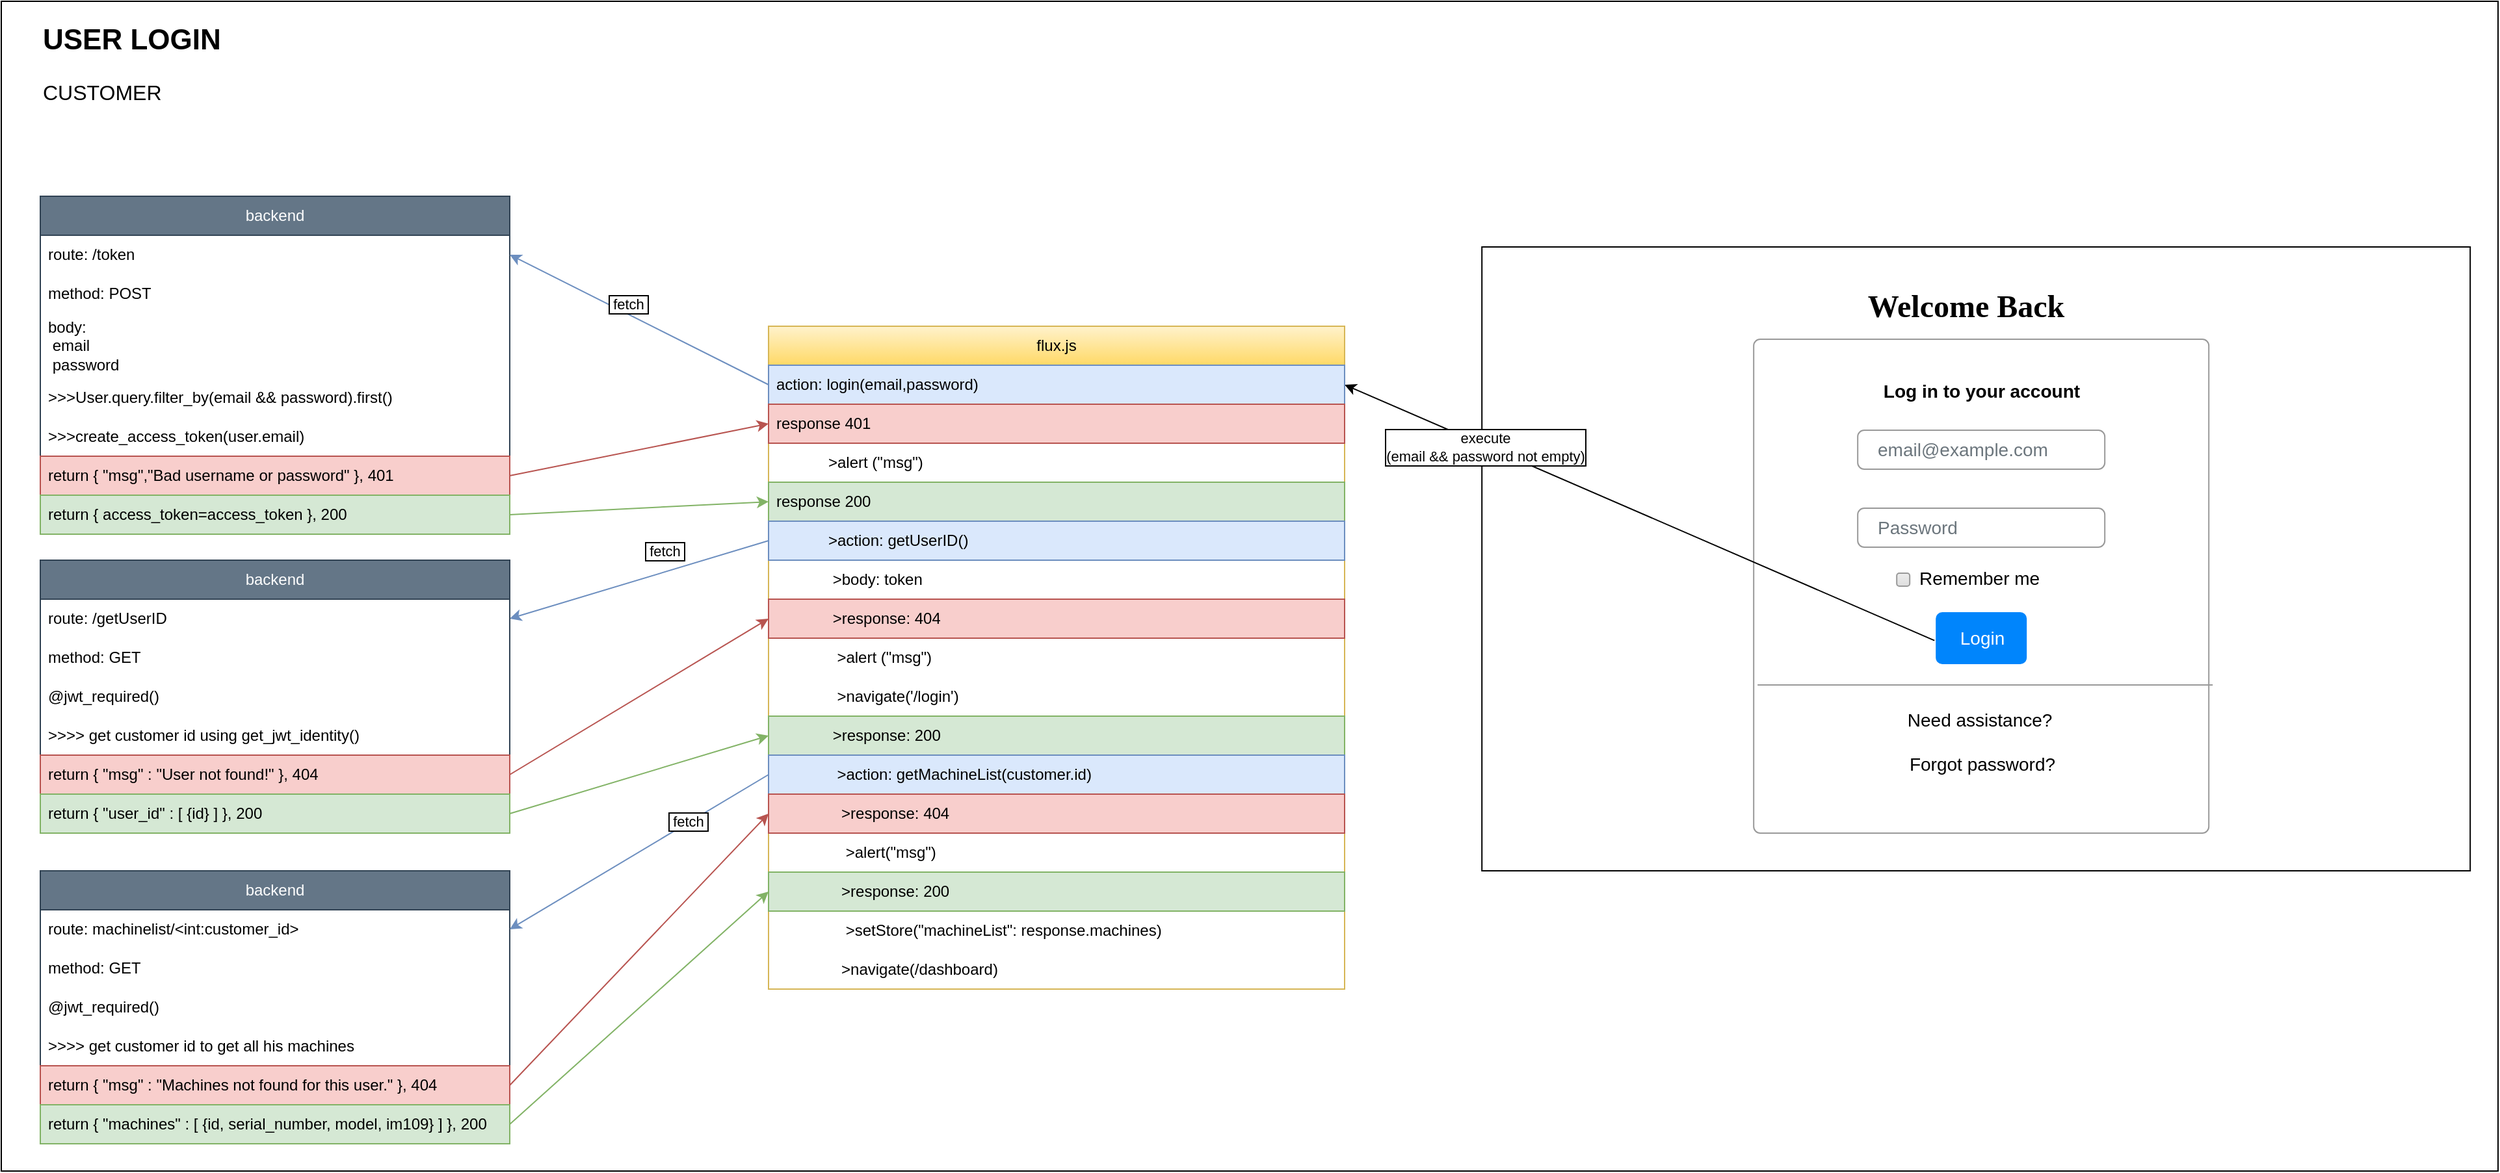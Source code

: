 <mxfile version="21.2.8" type="device">
  <diagram name="Página-1" id="bCabtzZe-On4UlTafJGf">
    <mxGraphModel dx="1509" dy="880" grid="1" gridSize="10" guides="1" tooltips="1" connect="1" arrows="1" fold="1" page="1" pageScale="1" pageWidth="827" pageHeight="1169" math="0" shadow="0">
      <root>
        <mxCell id="0" />
        <mxCell id="1" parent="0" />
        <mxCell id="RL7WwLNxWdM-0aOsITRI-57" value="" style="rounded=0;whiteSpace=wrap;html=1;fillColor=none;" vertex="1" parent="1">
          <mxGeometry x="600" y="860" width="1920" height="900" as="geometry" />
        </mxCell>
        <mxCell id="RL7WwLNxWdM-0aOsITRI-2" value="" style="rounded=0;whiteSpace=wrap;html=1;" vertex="1" parent="1">
          <mxGeometry x="1738.59" y="1049" width="760" height="480" as="geometry" />
        </mxCell>
        <mxCell id="RL7WwLNxWdM-0aOsITRI-3" value="" style="html=1;shadow=0;dashed=0;shape=mxgraph.bootstrap.rrect;rSize=5;fillColor=#ffffff;strokeColor=#999999;" vertex="1" parent="1">
          <mxGeometry x="1947.59" y="1120" width="350" height="380" as="geometry" />
        </mxCell>
        <mxCell id="RL7WwLNxWdM-0aOsITRI-4" value="email@example.com" style="html=1;shadow=0;dashed=0;shape=mxgraph.bootstrap.rrect;rSize=5;fillColor=none;strokeColor=#999999;align=left;spacing=15;fontSize=14;fontColor=#6C767D;" vertex="1" parent="RL7WwLNxWdM-0aOsITRI-3">
          <mxGeometry width="190" height="30" relative="1" as="geometry">
            <mxPoint x="80" y="70" as="offset" />
          </mxGeometry>
        </mxCell>
        <mxCell id="RL7WwLNxWdM-0aOsITRI-5" value="Password" style="html=1;shadow=0;dashed=0;shape=mxgraph.bootstrap.rrect;rSize=5;fillColor=none;strokeColor=#999999;align=left;spacing=15;fontSize=14;fontColor=#6C767D;" vertex="1" parent="RL7WwLNxWdM-0aOsITRI-3">
          <mxGeometry width="190" height="30" relative="1" as="geometry">
            <mxPoint x="80" y="130" as="offset" />
          </mxGeometry>
        </mxCell>
        <mxCell id="RL7WwLNxWdM-0aOsITRI-6" value="Remember me" style="html=1;shadow=0;dashed=0;shape=mxgraph.bootstrap.rrect;rSize=2;fillColor=#EDEDED;strokeColor=#999999;align=left;fontSize=14;fontColor=#000000;labelPosition=right;verticalLabelPosition=middle;verticalAlign=middle;spacingLeft=5;spacingTop=-2;gradientColor=#DEDEDE;" vertex="1" parent="RL7WwLNxWdM-0aOsITRI-3">
          <mxGeometry width="10" height="10" relative="1" as="geometry">
            <mxPoint x="110" y="180" as="offset" />
          </mxGeometry>
        </mxCell>
        <mxCell id="RL7WwLNxWdM-0aOsITRI-7" value="Login" style="html=1;shadow=0;dashed=0;shape=mxgraph.bootstrap.rrect;rSize=5;fillColor=#0085FC;strokeColor=none;align=center;fontSize=14;fontColor=#FFFFFF;" vertex="1" parent="RL7WwLNxWdM-0aOsITRI-3">
          <mxGeometry width="70" height="40" relative="1" as="geometry">
            <mxPoint x="140" y="210" as="offset" />
          </mxGeometry>
        </mxCell>
        <mxCell id="RL7WwLNxWdM-0aOsITRI-8" value="" style="shape=line;strokeColor=#999999;perimeter=none;resizeWidth=1;" vertex="1" parent="RL7WwLNxWdM-0aOsITRI-3">
          <mxGeometry width="350.0" height="10" relative="1" as="geometry">
            <mxPoint x="3" y="261" as="offset" />
          </mxGeometry>
        </mxCell>
        <mxCell id="RL7WwLNxWdM-0aOsITRI-9" value="Need assistance?&amp;nbsp;&lt;br&gt;&lt;br&gt;Forgot password?" style="html=1;fillColor=none;strokeColor=none;align=center;spacing=20;fontSize=14;" vertex="1" parent="RL7WwLNxWdM-0aOsITRI-3">
          <mxGeometry width="220" height="60" relative="1" as="geometry">
            <mxPoint x="65" y="280" as="offset" />
          </mxGeometry>
        </mxCell>
        <mxCell id="RL7WwLNxWdM-0aOsITRI-10" value="&lt;h3&gt;Log in to your account&lt;/h3&gt;" style="text;strokeColor=none;align=center;fillColor=none;html=1;verticalAlign=middle;whiteSpace=wrap;rounded=0;" vertex="1" parent="RL7WwLNxWdM-0aOsITRI-3">
          <mxGeometry x="80" y="20" width="190" height="40" as="geometry" />
        </mxCell>
        <mxCell id="RL7WwLNxWdM-0aOsITRI-14" value="&lt;h2&gt;&lt;font style=&quot;font-size: 24px;&quot; face=&quot;Verdana&quot;&gt;Welcome Back&lt;/font&gt;&lt;/h2&gt;" style="text;strokeColor=none;align=center;fillColor=none;html=1;verticalAlign=middle;whiteSpace=wrap;rounded=0;" vertex="1" parent="1">
          <mxGeometry x="1996.09" y="1080" width="230" height="30" as="geometry" />
        </mxCell>
        <mxCell id="RL7WwLNxWdM-0aOsITRI-106" style="rounded=0;orthogonalLoop=1;jettySize=auto;html=1;exitX=1;exitY=0.5;exitDx=0;exitDy=0;entryX=-0.014;entryY=0.545;entryDx=0;entryDy=0;entryPerimeter=0;endArrow=none;endFill=0;startArrow=classic;startFill=1;" edge="1" parent="1" source="RL7WwLNxWdM-0aOsITRI-18" target="RL7WwLNxWdM-0aOsITRI-7">
          <mxGeometry relative="1" as="geometry" />
        </mxCell>
        <mxCell id="RL7WwLNxWdM-0aOsITRI-107" value="&amp;nbsp;execute&amp;nbsp;&lt;br&gt;(email &amp;amp;&amp;amp; password not empty)" style="edgeLabel;html=1;align=center;verticalAlign=middle;resizable=0;points=[];labelBorderColor=default;" vertex="1" connectable="0" parent="RL7WwLNxWdM-0aOsITRI-106">
          <mxGeometry x="-0.525" y="-1" relative="1" as="geometry">
            <mxPoint as="offset" />
          </mxGeometry>
        </mxCell>
        <mxCell id="RL7WwLNxWdM-0aOsITRI-135" style="rounded=0;orthogonalLoop=1;jettySize=auto;html=1;exitX=0;exitY=0.5;exitDx=0;exitDy=0;entryX=1;entryY=0.5;entryDx=0;entryDy=0;fillColor=#dae8fc;strokeColor=#6c8ebf;" edge="1" parent="1" source="RL7WwLNxWdM-0aOsITRI-126" target="RL7WwLNxWdM-0aOsITRI-119">
          <mxGeometry relative="1" as="geometry">
            <mxPoint x="1000" y="1360" as="targetPoint" />
          </mxGeometry>
        </mxCell>
        <mxCell id="RL7WwLNxWdM-0aOsITRI-17" value="flux.js" style="swimlane;fontStyle=0;childLayout=stackLayout;horizontal=1;startSize=30;horizontalStack=0;resizeParent=1;resizeParentMax=0;resizeLast=0;collapsible=1;marginBottom=0;whiteSpace=wrap;html=1;fillColor=#fff2cc;gradientColor=#ffd966;strokeColor=#d6b656;" vertex="1" parent="1">
          <mxGeometry x="1190" y="1110" width="443" height="510" as="geometry" />
        </mxCell>
        <mxCell id="RL7WwLNxWdM-0aOsITRI-18" value="action: login(email,password)" style="text;strokeColor=#6c8ebf;fillColor=#dae8fc;align=left;verticalAlign=middle;spacingLeft=4;spacingRight=4;overflow=hidden;points=[[0,0.5],[1,0.5]];portConstraint=eastwest;rotatable=0;whiteSpace=wrap;html=1;" vertex="1" parent="RL7WwLNxWdM-0aOsITRI-17">
          <mxGeometry y="30" width="443" height="30" as="geometry" />
        </mxCell>
        <mxCell id="RL7WwLNxWdM-0aOsITRI-108" value="response 401" style="text;strokeColor=#b85450;fillColor=#f8cecc;align=left;verticalAlign=middle;spacingLeft=4;spacingRight=4;overflow=hidden;points=[[0,0.5],[1,0.5]];portConstraint=eastwest;rotatable=0;whiteSpace=wrap;html=1;" vertex="1" parent="RL7WwLNxWdM-0aOsITRI-17">
          <mxGeometry y="60" width="443" height="30" as="geometry" />
        </mxCell>
        <mxCell id="RL7WwLNxWdM-0aOsITRI-109" value="&lt;blockquote style=&quot;margin: 0 0 0 40px; border: none; padding: 0px;&quot;&gt;&amp;gt;alert (&quot;msg&quot;)&lt;/blockquote&gt;" style="text;strokeColor=none;fillColor=none;align=left;verticalAlign=middle;spacingLeft=4;spacingRight=4;overflow=hidden;points=[[0,0.5],[1,0.5]];portConstraint=eastwest;rotatable=0;whiteSpace=wrap;html=1;" vertex="1" parent="RL7WwLNxWdM-0aOsITRI-17">
          <mxGeometry y="90" width="443" height="30" as="geometry" />
        </mxCell>
        <mxCell id="RL7WwLNxWdM-0aOsITRI-110" value="response 200" style="text;strokeColor=#82b366;fillColor=#d5e8d4;align=left;verticalAlign=middle;spacingLeft=4;spacingRight=4;overflow=hidden;points=[[0,0.5],[1,0.5]];portConstraint=eastwest;rotatable=0;whiteSpace=wrap;html=1;" vertex="1" parent="RL7WwLNxWdM-0aOsITRI-17">
          <mxGeometry y="120" width="443" height="30" as="geometry" />
        </mxCell>
        <mxCell id="RL7WwLNxWdM-0aOsITRI-126" value="&lt;blockquote style=&quot;margin: 0 0 0 40px; border: none; padding: 0px;&quot;&gt;&amp;gt;action: getUserID()&lt;/blockquote&gt;" style="text;strokeColor=#6c8ebf;fillColor=#dae8fc;align=left;verticalAlign=middle;spacingLeft=4;spacingRight=4;overflow=hidden;points=[[0,0.5],[1,0.5]];portConstraint=eastwest;rotatable=0;whiteSpace=wrap;html=1;" vertex="1" parent="RL7WwLNxWdM-0aOsITRI-17">
          <mxGeometry y="150" width="443" height="30" as="geometry" />
        </mxCell>
        <mxCell id="RL7WwLNxWdM-0aOsITRI-127" value="&lt;blockquote style=&quot;margin: 0 0 0 40px; border: none; padding: 0px;&quot;&gt;&lt;span style=&quot;white-space: pre;&quot;&gt;	&lt;/span&gt;&amp;gt;body: token&lt;/blockquote&gt;" style="text;strokeColor=none;fillColor=none;align=left;verticalAlign=middle;spacingLeft=4;spacingRight=4;overflow=hidden;points=[[0,0.5],[1,0.5]];portConstraint=eastwest;rotatable=0;whiteSpace=wrap;html=1;" vertex="1" parent="RL7WwLNxWdM-0aOsITRI-17">
          <mxGeometry y="180" width="443" height="30" as="geometry" />
        </mxCell>
        <mxCell id="RL7WwLNxWdM-0aOsITRI-132" value="&lt;blockquote style=&quot;margin: 0 0 0 40px; border: none; padding: 0px;&quot;&gt;&lt;span style=&quot;white-space: pre;&quot;&gt;	&lt;/span&gt;&amp;gt;response: 404&lt;/blockquote&gt;" style="text;strokeColor=#b85450;fillColor=#f8cecc;align=left;verticalAlign=middle;spacingLeft=4;spacingRight=4;overflow=hidden;points=[[0,0.5],[1,0.5]];portConstraint=eastwest;rotatable=0;whiteSpace=wrap;html=1;" vertex="1" parent="RL7WwLNxWdM-0aOsITRI-17">
          <mxGeometry y="210" width="443" height="30" as="geometry" />
        </mxCell>
        <mxCell id="RL7WwLNxWdM-0aOsITRI-145" value="&lt;blockquote style=&quot;margin: 0 0 0 40px; border: none; padding: 0px;&quot;&gt;&lt;span style=&quot;white-space: pre;&quot;&gt;	&lt;span style=&quot;white-space: pre;&quot;&gt;	&lt;/span&gt;&lt;/span&gt;&amp;gt;alert (&quot;msg&quot;)&lt;/blockquote&gt;" style="text;strokeColor=none;fillColor=none;align=left;verticalAlign=middle;spacingLeft=4;spacingRight=4;overflow=hidden;points=[[0,0.5],[1,0.5]];portConstraint=eastwest;rotatable=0;whiteSpace=wrap;html=1;" vertex="1" parent="RL7WwLNxWdM-0aOsITRI-17">
          <mxGeometry y="240" width="443" height="30" as="geometry" />
        </mxCell>
        <mxCell id="RL7WwLNxWdM-0aOsITRI-146" value="&lt;blockquote style=&quot;margin: 0 0 0 40px; border: none; padding: 0px;&quot;&gt;&lt;span style=&quot;white-space: pre;&quot;&gt;	&lt;span style=&quot;white-space: pre;&quot;&gt;	&lt;/span&gt;&lt;/span&gt;&amp;gt;navigate(&#39;/login&#39;)&lt;/blockquote&gt;" style="text;strokeColor=none;fillColor=none;align=left;verticalAlign=middle;spacingLeft=4;spacingRight=4;overflow=hidden;points=[[0,0.5],[1,0.5]];portConstraint=eastwest;rotatable=0;whiteSpace=wrap;html=1;" vertex="1" parent="RL7WwLNxWdM-0aOsITRI-17">
          <mxGeometry y="270" width="443" height="30" as="geometry" />
        </mxCell>
        <mxCell id="RL7WwLNxWdM-0aOsITRI-133" value="&lt;blockquote style=&quot;margin: 0 0 0 40px; border: none; padding: 0px;&quot;&gt;&lt;span style=&quot;white-space: pre;&quot;&gt;	&lt;/span&gt;&amp;gt;response: 200&lt;/blockquote&gt;" style="text;strokeColor=#82b366;fillColor=#d5e8d4;align=left;verticalAlign=middle;spacingLeft=4;spacingRight=4;overflow=hidden;points=[[0,0.5],[1,0.5]];portConstraint=eastwest;rotatable=0;whiteSpace=wrap;html=1;" vertex="1" parent="RL7WwLNxWdM-0aOsITRI-17">
          <mxGeometry y="300" width="443" height="30" as="geometry" />
        </mxCell>
        <mxCell id="RL7WwLNxWdM-0aOsITRI-111" value="&lt;blockquote style=&quot;margin: 0 0 0 40px; border: none; padding: 0px;&quot;&gt;&lt;span style=&quot;white-space: pre;&quot;&gt;	&lt;/span&gt;&lt;span style=&quot;white-space: pre;&quot;&gt;	&lt;/span&gt;&amp;gt;action: getMachineList(customer.id)&lt;/blockquote&gt;" style="text;strokeColor=#6c8ebf;fillColor=#dae8fc;align=left;verticalAlign=middle;spacingLeft=4;spacingRight=4;overflow=hidden;points=[[0,0.5],[1,0.5]];portConstraint=eastwest;rotatable=0;whiteSpace=wrap;html=1;" vertex="1" parent="RL7WwLNxWdM-0aOsITRI-17">
          <mxGeometry y="330" width="443" height="30" as="geometry" />
        </mxCell>
        <mxCell id="RL7WwLNxWdM-0aOsITRI-148" value="&lt;blockquote style=&quot;margin: 0 0 0 40px; border: none; padding: 0px;&quot;&gt;&lt;span style=&quot;white-space: pre;&quot;&gt;	&lt;span style=&quot;white-space: pre;&quot;&gt;	&lt;span style=&quot;white-space: pre;&quot;&gt;	&lt;/span&gt;&lt;/span&gt;&lt;/span&gt;&amp;gt;response: 404&lt;/blockquote&gt;" style="text;strokeColor=#b85450;fillColor=#f8cecc;align=left;verticalAlign=middle;spacingLeft=4;spacingRight=4;overflow=hidden;points=[[0,0.5],[1,0.5]];portConstraint=eastwest;rotatable=0;whiteSpace=wrap;html=1;" vertex="1" parent="RL7WwLNxWdM-0aOsITRI-17">
          <mxGeometry y="360" width="443" height="30" as="geometry" />
        </mxCell>
        <mxCell id="RL7WwLNxWdM-0aOsITRI-152" value="&lt;blockquote style=&quot;margin: 0 0 0 40px; border: none; padding: 0px;&quot;&gt;&lt;span style=&quot;white-space: pre;&quot;&gt;	&lt;span style=&quot;white-space: pre;&quot;&gt;	&lt;/span&gt;&lt;/span&gt;&lt;span style=&quot;white-space: pre;&quot;&gt;&lt;span style=&quot;white-space: pre;&quot;&gt;&lt;span style=&quot;white-space: pre;&quot;&gt;	&lt;span style=&quot;white-space: pre;&quot;&gt;	&lt;/span&gt;&lt;/span&gt;&lt;/span&gt;&lt;/span&gt;&lt;span style=&quot;background-color: initial;&quot;&gt;&amp;gt;alert(&quot;msg&quot;)&lt;/span&gt;&lt;/blockquote&gt;" style="text;strokeColor=none;fillColor=none;align=left;verticalAlign=middle;spacingLeft=4;spacingRight=4;overflow=hidden;points=[[0,0.5],[1,0.5]];portConstraint=eastwest;rotatable=0;whiteSpace=wrap;html=1;" vertex="1" parent="RL7WwLNxWdM-0aOsITRI-17">
          <mxGeometry y="390" width="443" height="30" as="geometry" />
        </mxCell>
        <mxCell id="RL7WwLNxWdM-0aOsITRI-154" value="&lt;blockquote style=&quot;margin: 0 0 0 40px; border: none; padding: 0px;&quot;&gt;&lt;span style=&quot;white-space: pre;&quot;&gt;	&lt;span style=&quot;white-space: pre;&quot;&gt;	&lt;span style=&quot;white-space: pre;&quot;&gt;	&lt;/span&gt;&lt;/span&gt;&lt;/span&gt;&amp;gt;response: 200&lt;/blockquote&gt;" style="text;strokeColor=#82b366;fillColor=#d5e8d4;align=left;verticalAlign=middle;spacingLeft=4;spacingRight=4;overflow=hidden;points=[[0,0.5],[1,0.5]];portConstraint=eastwest;rotatable=0;whiteSpace=wrap;html=1;" vertex="1" parent="RL7WwLNxWdM-0aOsITRI-17">
          <mxGeometry y="420" width="443" height="30" as="geometry" />
        </mxCell>
        <mxCell id="RL7WwLNxWdM-0aOsITRI-155" value="&lt;blockquote style=&quot;margin: 0 0 0 40px; border: none; padding: 0px;&quot;&gt;&lt;span style=&quot;white-space: pre;&quot;&gt;	&lt;/span&gt;&lt;span style=&quot;white-space: pre;&quot;&gt;	&lt;/span&gt;&lt;span style=&quot;white-space: pre;&quot;&gt;	&lt;span style=&quot;white-space: pre;&quot;&gt;	&lt;/span&gt;&lt;/span&gt;&amp;gt;setStore(&quot;machineList&quot;: response.machines)&lt;/blockquote&gt;" style="text;strokeColor=none;fillColor=none;align=left;verticalAlign=middle;spacingLeft=4;spacingRight=4;overflow=hidden;points=[[0,0.5],[1,0.5]];portConstraint=eastwest;rotatable=0;whiteSpace=wrap;html=1;" vertex="1" parent="RL7WwLNxWdM-0aOsITRI-17">
          <mxGeometry y="450" width="443" height="30" as="geometry" />
        </mxCell>
        <mxCell id="RL7WwLNxWdM-0aOsITRI-153" value="&lt;blockquote style=&quot;margin: 0 0 0 40px; border: none; padding: 0px;&quot;&gt;&lt;span style=&quot;white-space: pre;&quot;&gt;	&lt;span style=&quot;white-space: pre;&quot;&gt;	&lt;span style=&quot;white-space: pre;&quot;&gt;	&lt;/span&gt;&lt;/span&gt;&lt;/span&gt;&amp;gt;navigate(/dashboard)&lt;/blockquote&gt;" style="text;strokeColor=none;fillColor=none;align=left;verticalAlign=middle;spacingLeft=4;spacingRight=4;overflow=hidden;points=[[0,0.5],[1,0.5]];portConstraint=eastwest;rotatable=0;whiteSpace=wrap;html=1;" vertex="1" parent="RL7WwLNxWdM-0aOsITRI-17">
          <mxGeometry y="480" width="443" height="30" as="geometry" />
        </mxCell>
        <mxCell id="RL7WwLNxWdM-0aOsITRI-87" value="USER LOGIN" style="text;html=1;align=left;verticalAlign=middle;resizable=0;points=[];autosize=1;strokeColor=none;fillColor=none;fontSize=22;fontStyle=1" vertex="1" parent="1">
          <mxGeometry x="630" y="870" width="160" height="40" as="geometry" />
        </mxCell>
        <mxCell id="RL7WwLNxWdM-0aOsITRI-94" value="CUSTOMER" style="text;html=1;align=left;verticalAlign=middle;resizable=0;points=[];autosize=1;strokeColor=none;fillColor=none;fontSize=16;fontStyle=0" vertex="1" parent="1">
          <mxGeometry x="630" y="915" width="110" height="30" as="geometry" />
        </mxCell>
        <mxCell id="RL7WwLNxWdM-0aOsITRI-95" value="backend" style="swimlane;fontStyle=0;childLayout=stackLayout;horizontal=1;startSize=30;horizontalStack=0;resizeParent=1;resizeParentMax=0;resizeLast=0;collapsible=1;marginBottom=0;whiteSpace=wrap;html=1;fillColor=#647687;fontColor=#ffffff;strokeColor=#314354;" vertex="1" parent="1">
          <mxGeometry x="630" y="1010" width="361" height="260" as="geometry" />
        </mxCell>
        <mxCell id="RL7WwLNxWdM-0aOsITRI-96" value="route: /token" style="text;strokeColor=none;fillColor=none;align=left;verticalAlign=middle;spacingLeft=4;spacingRight=4;overflow=hidden;points=[[0,0.5],[1,0.5]];portConstraint=eastwest;rotatable=0;whiteSpace=wrap;html=1;" vertex="1" parent="RL7WwLNxWdM-0aOsITRI-95">
          <mxGeometry y="30" width="361" height="30" as="geometry" />
        </mxCell>
        <mxCell id="RL7WwLNxWdM-0aOsITRI-97" value="method: POST" style="text;strokeColor=none;fillColor=none;align=left;verticalAlign=middle;spacingLeft=4;spacingRight=4;overflow=hidden;points=[[0,0.5],[1,0.5]];portConstraint=eastwest;rotatable=0;whiteSpace=wrap;html=1;" vertex="1" parent="RL7WwLNxWdM-0aOsITRI-95">
          <mxGeometry y="60" width="361" height="30" as="geometry" />
        </mxCell>
        <mxCell id="RL7WwLNxWdM-0aOsITRI-101" value="body:&lt;br&gt;&lt;span style=&quot;white-space: pre;&quot;&gt;	&lt;/span&gt;email&lt;br&gt;&lt;span style=&quot;white-space: pre;&quot;&gt;	&lt;/span&gt;password" style="text;strokeColor=none;fillColor=none;align=left;verticalAlign=middle;spacingLeft=4;spacingRight=4;overflow=hidden;points=[[0,0.5],[1,0.5]];portConstraint=eastwest;rotatable=0;whiteSpace=wrap;html=1;" vertex="1" parent="RL7WwLNxWdM-0aOsITRI-95">
          <mxGeometry y="90" width="361" height="50" as="geometry" />
        </mxCell>
        <mxCell id="RL7WwLNxWdM-0aOsITRI-99" value="&amp;gt;&amp;gt;&amp;gt;User.query.filter_by(email &amp;amp;&amp;amp; password).first()" style="text;strokeColor=none;fillColor=none;align=left;verticalAlign=middle;spacingLeft=4;spacingRight=4;overflow=hidden;points=[[0,0.5],[1,0.5]];portConstraint=eastwest;rotatable=0;whiteSpace=wrap;html=1;" vertex="1" parent="RL7WwLNxWdM-0aOsITRI-95">
          <mxGeometry y="140" width="361" height="30" as="geometry" />
        </mxCell>
        <mxCell id="RL7WwLNxWdM-0aOsITRI-103" value="&amp;gt;&amp;gt;&amp;gt;create_access_token(user.email)" style="text;strokeColor=none;fillColor=none;align=left;verticalAlign=middle;spacingLeft=4;spacingRight=4;overflow=hidden;points=[[0,0.5],[1,0.5]];portConstraint=eastwest;rotatable=0;whiteSpace=wrap;html=1;" vertex="1" parent="RL7WwLNxWdM-0aOsITRI-95">
          <mxGeometry y="170" width="361" height="30" as="geometry" />
        </mxCell>
        <mxCell id="RL7WwLNxWdM-0aOsITRI-100" value="return { &quot;msg&quot;,&quot;Bad username or password&quot; }, 401" style="text;strokeColor=#b85450;fillColor=#f8cecc;align=left;verticalAlign=middle;spacingLeft=4;spacingRight=4;overflow=hidden;points=[[0,0.5],[1,0.5]];portConstraint=eastwest;rotatable=0;whiteSpace=wrap;html=1;" vertex="1" parent="RL7WwLNxWdM-0aOsITRI-95">
          <mxGeometry y="200" width="361" height="30" as="geometry" />
        </mxCell>
        <mxCell id="RL7WwLNxWdM-0aOsITRI-102" value="return { access_token=access_token }, 200" style="text;strokeColor=#82b366;fillColor=#d5e8d4;align=left;verticalAlign=middle;spacingLeft=4;spacingRight=4;overflow=hidden;points=[[0,0.5],[1,0.5]];portConstraint=eastwest;rotatable=0;whiteSpace=wrap;html=1;" vertex="1" parent="RL7WwLNxWdM-0aOsITRI-95">
          <mxGeometry y="230" width="361" height="30" as="geometry" />
        </mxCell>
        <mxCell id="RL7WwLNxWdM-0aOsITRI-104" style="rounded=0;orthogonalLoop=1;jettySize=auto;html=1;exitX=0;exitY=0.5;exitDx=0;exitDy=0;entryX=1;entryY=0.5;entryDx=0;entryDy=0;fillColor=#dae8fc;strokeColor=#6c8ebf;" edge="1" parent="1" source="RL7WwLNxWdM-0aOsITRI-18" target="RL7WwLNxWdM-0aOsITRI-96">
          <mxGeometry relative="1" as="geometry" />
        </mxCell>
        <mxCell id="RL7WwLNxWdM-0aOsITRI-105" value="&amp;nbsp;fetch&amp;nbsp;" style="edgeLabel;html=1;align=center;verticalAlign=middle;resizable=0;points=[];labelBorderColor=default;spacingTop=0;spacing=11;" vertex="1" connectable="0" parent="RL7WwLNxWdM-0aOsITRI-104">
          <mxGeometry x="0.238" relative="1" as="geometry">
            <mxPoint x="15" as="offset" />
          </mxGeometry>
        </mxCell>
        <mxCell id="RL7WwLNxWdM-0aOsITRI-140" value="&amp;nbsp;fetch&amp;nbsp;" style="edgeLabel;html=1;align=center;verticalAlign=middle;resizable=0;points=[];labelBorderColor=default;spacingTop=0;spacing=11;" vertex="1" connectable="0" parent="RL7WwLNxWdM-0aOsITRI-104">
          <mxGeometry x="0.238" relative="1" as="geometry">
            <mxPoint x="43" y="190" as="offset" />
          </mxGeometry>
        </mxCell>
        <mxCell id="RL7WwLNxWdM-0aOsITRI-112" value="backend" style="swimlane;fontStyle=0;childLayout=stackLayout;horizontal=1;startSize=30;horizontalStack=0;resizeParent=1;resizeParentMax=0;resizeLast=0;collapsible=1;marginBottom=0;whiteSpace=wrap;html=1;fillColor=#647687;fontColor=#ffffff;strokeColor=#314354;" vertex="1" parent="1">
          <mxGeometry x="630" y="1529" width="361" height="210" as="geometry" />
        </mxCell>
        <mxCell id="RL7WwLNxWdM-0aOsITRI-113" value="route: machinelist/&amp;lt;int:customer_id&amp;gt;" style="text;strokeColor=none;fillColor=none;align=left;verticalAlign=middle;spacingLeft=4;spacingRight=4;overflow=hidden;points=[[0,0.5],[1,0.5]];portConstraint=eastwest;rotatable=0;whiteSpace=wrap;html=1;" vertex="1" parent="RL7WwLNxWdM-0aOsITRI-112">
          <mxGeometry y="30" width="361" height="30" as="geometry" />
        </mxCell>
        <mxCell id="RL7WwLNxWdM-0aOsITRI-114" value="method: GET" style="text;strokeColor=none;fillColor=none;align=left;verticalAlign=middle;spacingLeft=4;spacingRight=4;overflow=hidden;points=[[0,0.5],[1,0.5]];portConstraint=eastwest;rotatable=0;whiteSpace=wrap;html=1;" vertex="1" parent="RL7WwLNxWdM-0aOsITRI-112">
          <mxGeometry y="60" width="361" height="30" as="geometry" />
        </mxCell>
        <mxCell id="RL7WwLNxWdM-0aOsITRI-115" value="@jwt_required()" style="text;strokeColor=none;fillColor=none;align=left;verticalAlign=middle;spacingLeft=4;spacingRight=4;overflow=hidden;points=[[0,0.5],[1,0.5]];portConstraint=eastwest;rotatable=0;whiteSpace=wrap;html=1;" vertex="1" parent="RL7WwLNxWdM-0aOsITRI-112">
          <mxGeometry y="90" width="361" height="30" as="geometry" />
        </mxCell>
        <mxCell id="RL7WwLNxWdM-0aOsITRI-116" value="&amp;gt;&amp;gt;&amp;gt;&amp;gt; get customer id to get all his machines" style="text;strokeColor=none;fillColor=none;align=left;verticalAlign=middle;spacingLeft=4;spacingRight=4;overflow=hidden;points=[[0,0.5],[1,0.5]];portConstraint=eastwest;rotatable=0;whiteSpace=wrap;html=1;" vertex="1" parent="RL7WwLNxWdM-0aOsITRI-112">
          <mxGeometry y="120" width="361" height="30" as="geometry" />
        </mxCell>
        <mxCell id="RL7WwLNxWdM-0aOsITRI-117" value="return { &quot;msg&quot; : &quot;Machines not found for this user.&quot; }, 404" style="text;strokeColor=#b85450;fillColor=#f8cecc;align=left;verticalAlign=middle;spacingLeft=4;spacingRight=4;overflow=hidden;points=[[0,0.5],[1,0.5]];portConstraint=eastwest;rotatable=0;whiteSpace=wrap;html=1;" vertex="1" parent="RL7WwLNxWdM-0aOsITRI-112">
          <mxGeometry y="150" width="361" height="30" as="geometry" />
        </mxCell>
        <mxCell id="RL7WwLNxWdM-0aOsITRI-144" value="return { &quot;machines&quot; : [ {id, serial_number, model, im109} ] }, 200" style="text;strokeColor=#82b366;fillColor=#d5e8d4;align=left;verticalAlign=middle;spacingLeft=4;spacingRight=4;overflow=hidden;points=[[0,0.5],[1,0.5]];portConstraint=eastwest;rotatable=0;whiteSpace=wrap;html=1;" vertex="1" parent="RL7WwLNxWdM-0aOsITRI-112">
          <mxGeometry y="180" width="361" height="30" as="geometry" />
        </mxCell>
        <mxCell id="RL7WwLNxWdM-0aOsITRI-118" value="backend" style="swimlane;fontStyle=0;childLayout=stackLayout;horizontal=1;startSize=30;horizontalStack=0;resizeParent=1;resizeParentMax=0;resizeLast=0;collapsible=1;marginBottom=0;whiteSpace=wrap;html=1;fillColor=#647687;fontColor=#ffffff;strokeColor=#314354;" vertex="1" parent="1">
          <mxGeometry x="630" y="1290" width="361" height="210" as="geometry" />
        </mxCell>
        <mxCell id="RL7WwLNxWdM-0aOsITRI-119" value="route: /getUserID" style="text;strokeColor=none;fillColor=none;align=left;verticalAlign=middle;spacingLeft=4;spacingRight=4;overflow=hidden;points=[[0,0.5],[1,0.5]];portConstraint=eastwest;rotatable=0;whiteSpace=wrap;html=1;" vertex="1" parent="RL7WwLNxWdM-0aOsITRI-118">
          <mxGeometry y="30" width="361" height="30" as="geometry" />
        </mxCell>
        <mxCell id="RL7WwLNxWdM-0aOsITRI-120" value="method: GET" style="text;strokeColor=none;fillColor=none;align=left;verticalAlign=middle;spacingLeft=4;spacingRight=4;overflow=hidden;points=[[0,0.5],[1,0.5]];portConstraint=eastwest;rotatable=0;whiteSpace=wrap;html=1;" vertex="1" parent="RL7WwLNxWdM-0aOsITRI-118">
          <mxGeometry y="60" width="361" height="30" as="geometry" />
        </mxCell>
        <mxCell id="RL7WwLNxWdM-0aOsITRI-121" value="@jwt_required()" style="text;strokeColor=none;fillColor=none;align=left;verticalAlign=middle;spacingLeft=4;spacingRight=4;overflow=hidden;points=[[0,0.5],[1,0.5]];portConstraint=eastwest;rotatable=0;whiteSpace=wrap;html=1;" vertex="1" parent="RL7WwLNxWdM-0aOsITRI-118">
          <mxGeometry y="90" width="361" height="30" as="geometry" />
        </mxCell>
        <mxCell id="RL7WwLNxWdM-0aOsITRI-125" value="&amp;gt;&amp;gt;&amp;gt;&amp;gt; get customer id using get_jwt_identity()" style="text;strokeColor=none;fillColor=none;align=left;verticalAlign=middle;spacingLeft=4;spacingRight=4;overflow=hidden;points=[[0,0.5],[1,0.5]];portConstraint=eastwest;rotatable=0;whiteSpace=wrap;html=1;" vertex="1" parent="RL7WwLNxWdM-0aOsITRI-118">
          <mxGeometry y="120" width="361" height="30" as="geometry" />
        </mxCell>
        <mxCell id="RL7WwLNxWdM-0aOsITRI-123" value="return { &quot;msg&quot; : &quot;User not found!&quot; }, 404" style="text;strokeColor=#b85450;fillColor=#f8cecc;align=left;verticalAlign=middle;spacingLeft=4;spacingRight=4;overflow=hidden;points=[[0,0.5],[1,0.5]];portConstraint=eastwest;rotatable=0;whiteSpace=wrap;html=1;" vertex="1" parent="RL7WwLNxWdM-0aOsITRI-118">
          <mxGeometry y="150" width="361" height="30" as="geometry" />
        </mxCell>
        <mxCell id="RL7WwLNxWdM-0aOsITRI-131" value="return { &quot;user_id&quot; : [ {id} ] }, 200" style="text;strokeColor=#82b366;fillColor=#d5e8d4;align=left;verticalAlign=middle;spacingLeft=4;spacingRight=4;overflow=hidden;points=[[0,0.5],[1,0.5]];portConstraint=eastwest;rotatable=0;whiteSpace=wrap;html=1;" vertex="1" parent="RL7WwLNxWdM-0aOsITRI-118">
          <mxGeometry y="180" width="361" height="30" as="geometry" />
        </mxCell>
        <mxCell id="RL7WwLNxWdM-0aOsITRI-129" style="rounded=0;orthogonalLoop=1;jettySize=auto;html=1;exitX=1;exitY=0.5;exitDx=0;exitDy=0;entryX=0;entryY=0.5;entryDx=0;entryDy=0;fillColor=#f8cecc;strokeColor=#b85450;" edge="1" parent="1" source="RL7WwLNxWdM-0aOsITRI-100" target="RL7WwLNxWdM-0aOsITRI-108">
          <mxGeometry relative="1" as="geometry" />
        </mxCell>
        <mxCell id="RL7WwLNxWdM-0aOsITRI-134" style="rounded=0;orthogonalLoop=1;jettySize=auto;html=1;exitX=1;exitY=0.5;exitDx=0;exitDy=0;entryX=0;entryY=0.5;entryDx=0;entryDy=0;fillColor=#d5e8d4;strokeColor=#82b366;" edge="1" parent="1" source="RL7WwLNxWdM-0aOsITRI-102" target="RL7WwLNxWdM-0aOsITRI-110">
          <mxGeometry relative="1" as="geometry" />
        </mxCell>
        <mxCell id="RL7WwLNxWdM-0aOsITRI-136" style="rounded=0;orthogonalLoop=1;jettySize=auto;html=1;exitX=1;exitY=0.5;exitDx=0;exitDy=0;entryX=0;entryY=0.5;entryDx=0;entryDy=0;fillColor=#f8cecc;strokeColor=#b85450;" edge="1" parent="1" source="RL7WwLNxWdM-0aOsITRI-123" target="RL7WwLNxWdM-0aOsITRI-132">
          <mxGeometry relative="1" as="geometry" />
        </mxCell>
        <mxCell id="RL7WwLNxWdM-0aOsITRI-137" style="rounded=0;orthogonalLoop=1;jettySize=auto;html=1;exitX=1;exitY=0.5;exitDx=0;exitDy=0;entryX=0;entryY=0.5;entryDx=0;entryDy=0;fillColor=#d5e8d4;strokeColor=#82b366;" edge="1" parent="1" source="RL7WwLNxWdM-0aOsITRI-131" target="RL7WwLNxWdM-0aOsITRI-133">
          <mxGeometry relative="1" as="geometry" />
        </mxCell>
        <mxCell id="RL7WwLNxWdM-0aOsITRI-138" style="rounded=0;orthogonalLoop=1;jettySize=auto;html=1;exitX=0;exitY=0.5;exitDx=0;exitDy=0;entryX=1;entryY=0.5;entryDx=0;entryDy=0;fillColor=#dae8fc;strokeColor=#6c8ebf;" edge="1" parent="1" source="RL7WwLNxWdM-0aOsITRI-111" target="RL7WwLNxWdM-0aOsITRI-113">
          <mxGeometry relative="1" as="geometry" />
        </mxCell>
        <mxCell id="RL7WwLNxWdM-0aOsITRI-143" value="&amp;nbsp;fetch&amp;nbsp;" style="edgeLabel;html=1;align=center;verticalAlign=middle;resizable=0;points=[];labelBorderColor=default;" vertex="1" connectable="0" parent="RL7WwLNxWdM-0aOsITRI-138">
          <mxGeometry x="-0.382" y="-1" relative="1" as="geometry">
            <mxPoint as="offset" />
          </mxGeometry>
        </mxCell>
        <mxCell id="RL7WwLNxWdM-0aOsITRI-149" style="rounded=0;orthogonalLoop=1;jettySize=auto;html=1;exitX=1;exitY=0.5;exitDx=0;exitDy=0;entryX=0;entryY=0.5;entryDx=0;entryDy=0;fillColor=#f8cecc;strokeColor=#b85450;" edge="1" parent="1" source="RL7WwLNxWdM-0aOsITRI-117" target="RL7WwLNxWdM-0aOsITRI-148">
          <mxGeometry relative="1" as="geometry" />
        </mxCell>
        <mxCell id="RL7WwLNxWdM-0aOsITRI-156" style="rounded=0;orthogonalLoop=1;jettySize=auto;html=1;exitX=1;exitY=0.5;exitDx=0;exitDy=0;entryX=0;entryY=0.5;entryDx=0;entryDy=0;fillColor=#d5e8d4;strokeColor=#82b366;" edge="1" parent="1" source="RL7WwLNxWdM-0aOsITRI-144" target="RL7WwLNxWdM-0aOsITRI-154">
          <mxGeometry relative="1" as="geometry" />
        </mxCell>
      </root>
    </mxGraphModel>
  </diagram>
</mxfile>
